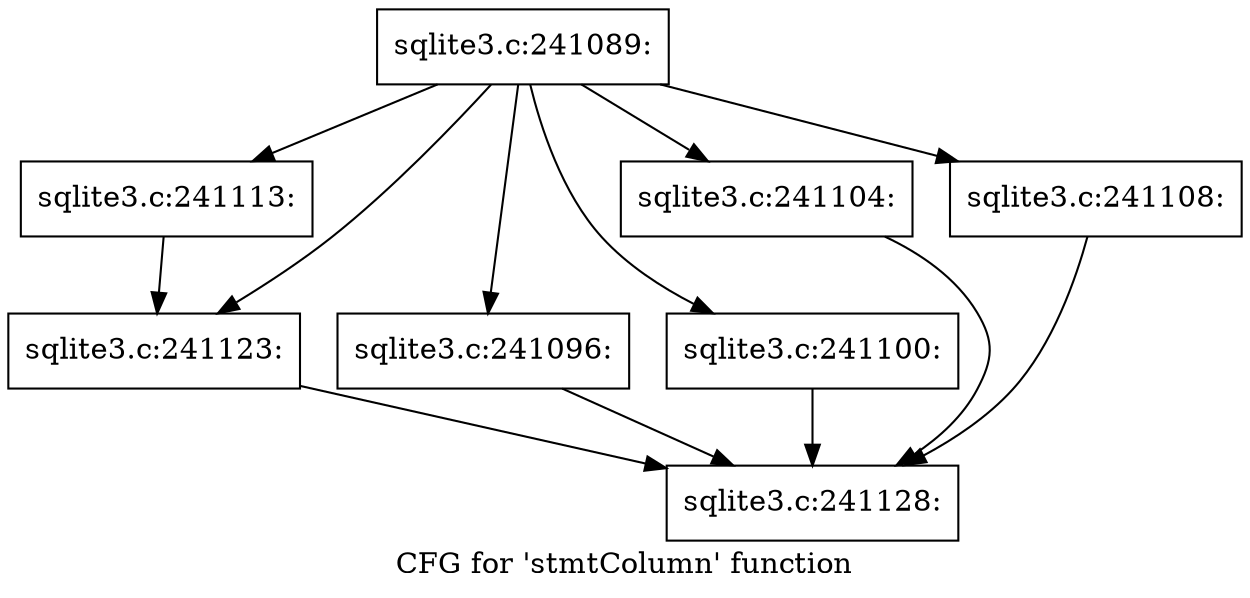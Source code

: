 digraph "CFG for 'stmtColumn' function" {
	label="CFG for 'stmtColumn' function";

	Node0x55c0fb803130 [shape=record,label="{sqlite3.c:241089:}"];
	Node0x55c0fb803130 -> Node0x55c0fb806040;
	Node0x55c0fb803130 -> Node0x55c0fb8063e0;
	Node0x55c0fb803130 -> Node0x55c0fb806ad0;
	Node0x55c0fb803130 -> Node0x55c0fb8070f0;
	Node0x55c0fb803130 -> Node0x55c0fb807710;
	Node0x55c0fb803130 -> Node0x55c0fb808010;
	Node0x55c0fb8063e0 [shape=record,label="{sqlite3.c:241096:}"];
	Node0x55c0fb8063e0 -> Node0x55c0fb805f50;
	Node0x55c0fb806ad0 [shape=record,label="{sqlite3.c:241100:}"];
	Node0x55c0fb806ad0 -> Node0x55c0fb805f50;
	Node0x55c0fb8070f0 [shape=record,label="{sqlite3.c:241104:}"];
	Node0x55c0fb8070f0 -> Node0x55c0fb805f50;
	Node0x55c0fb807710 [shape=record,label="{sqlite3.c:241108:}"];
	Node0x55c0fb807710 -> Node0x55c0fb805f50;
	Node0x55c0fb806040 [shape=record,label="{sqlite3.c:241113:}"];
	Node0x55c0fb806040 -> Node0x55c0fb808010;
	Node0x55c0fb808010 [shape=record,label="{sqlite3.c:241123:}"];
	Node0x55c0fb808010 -> Node0x55c0fb805f50;
	Node0x55c0fb805f50 [shape=record,label="{sqlite3.c:241128:}"];
}
